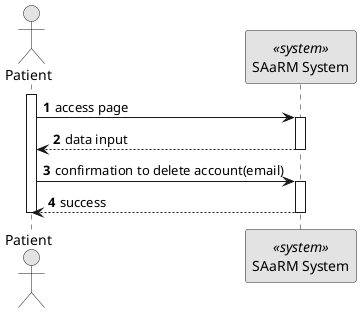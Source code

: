 @startuml 5.1.5
skinparam monochrome true
skinparam packageStyle rectangle
skinparam shadowing false

autonumber

actor "Patient" as AD
participant "SAaRM System" as SYS <<system>>



activate AD

AD -> SYS: access page

activate SYS

SYS --> AD: data input

deactivate SYS

AD -> SYS : confirmation to delete account(email)
activate SYS
SYS --> AD : success

deactivate SYS

deactivate AD



@enduml